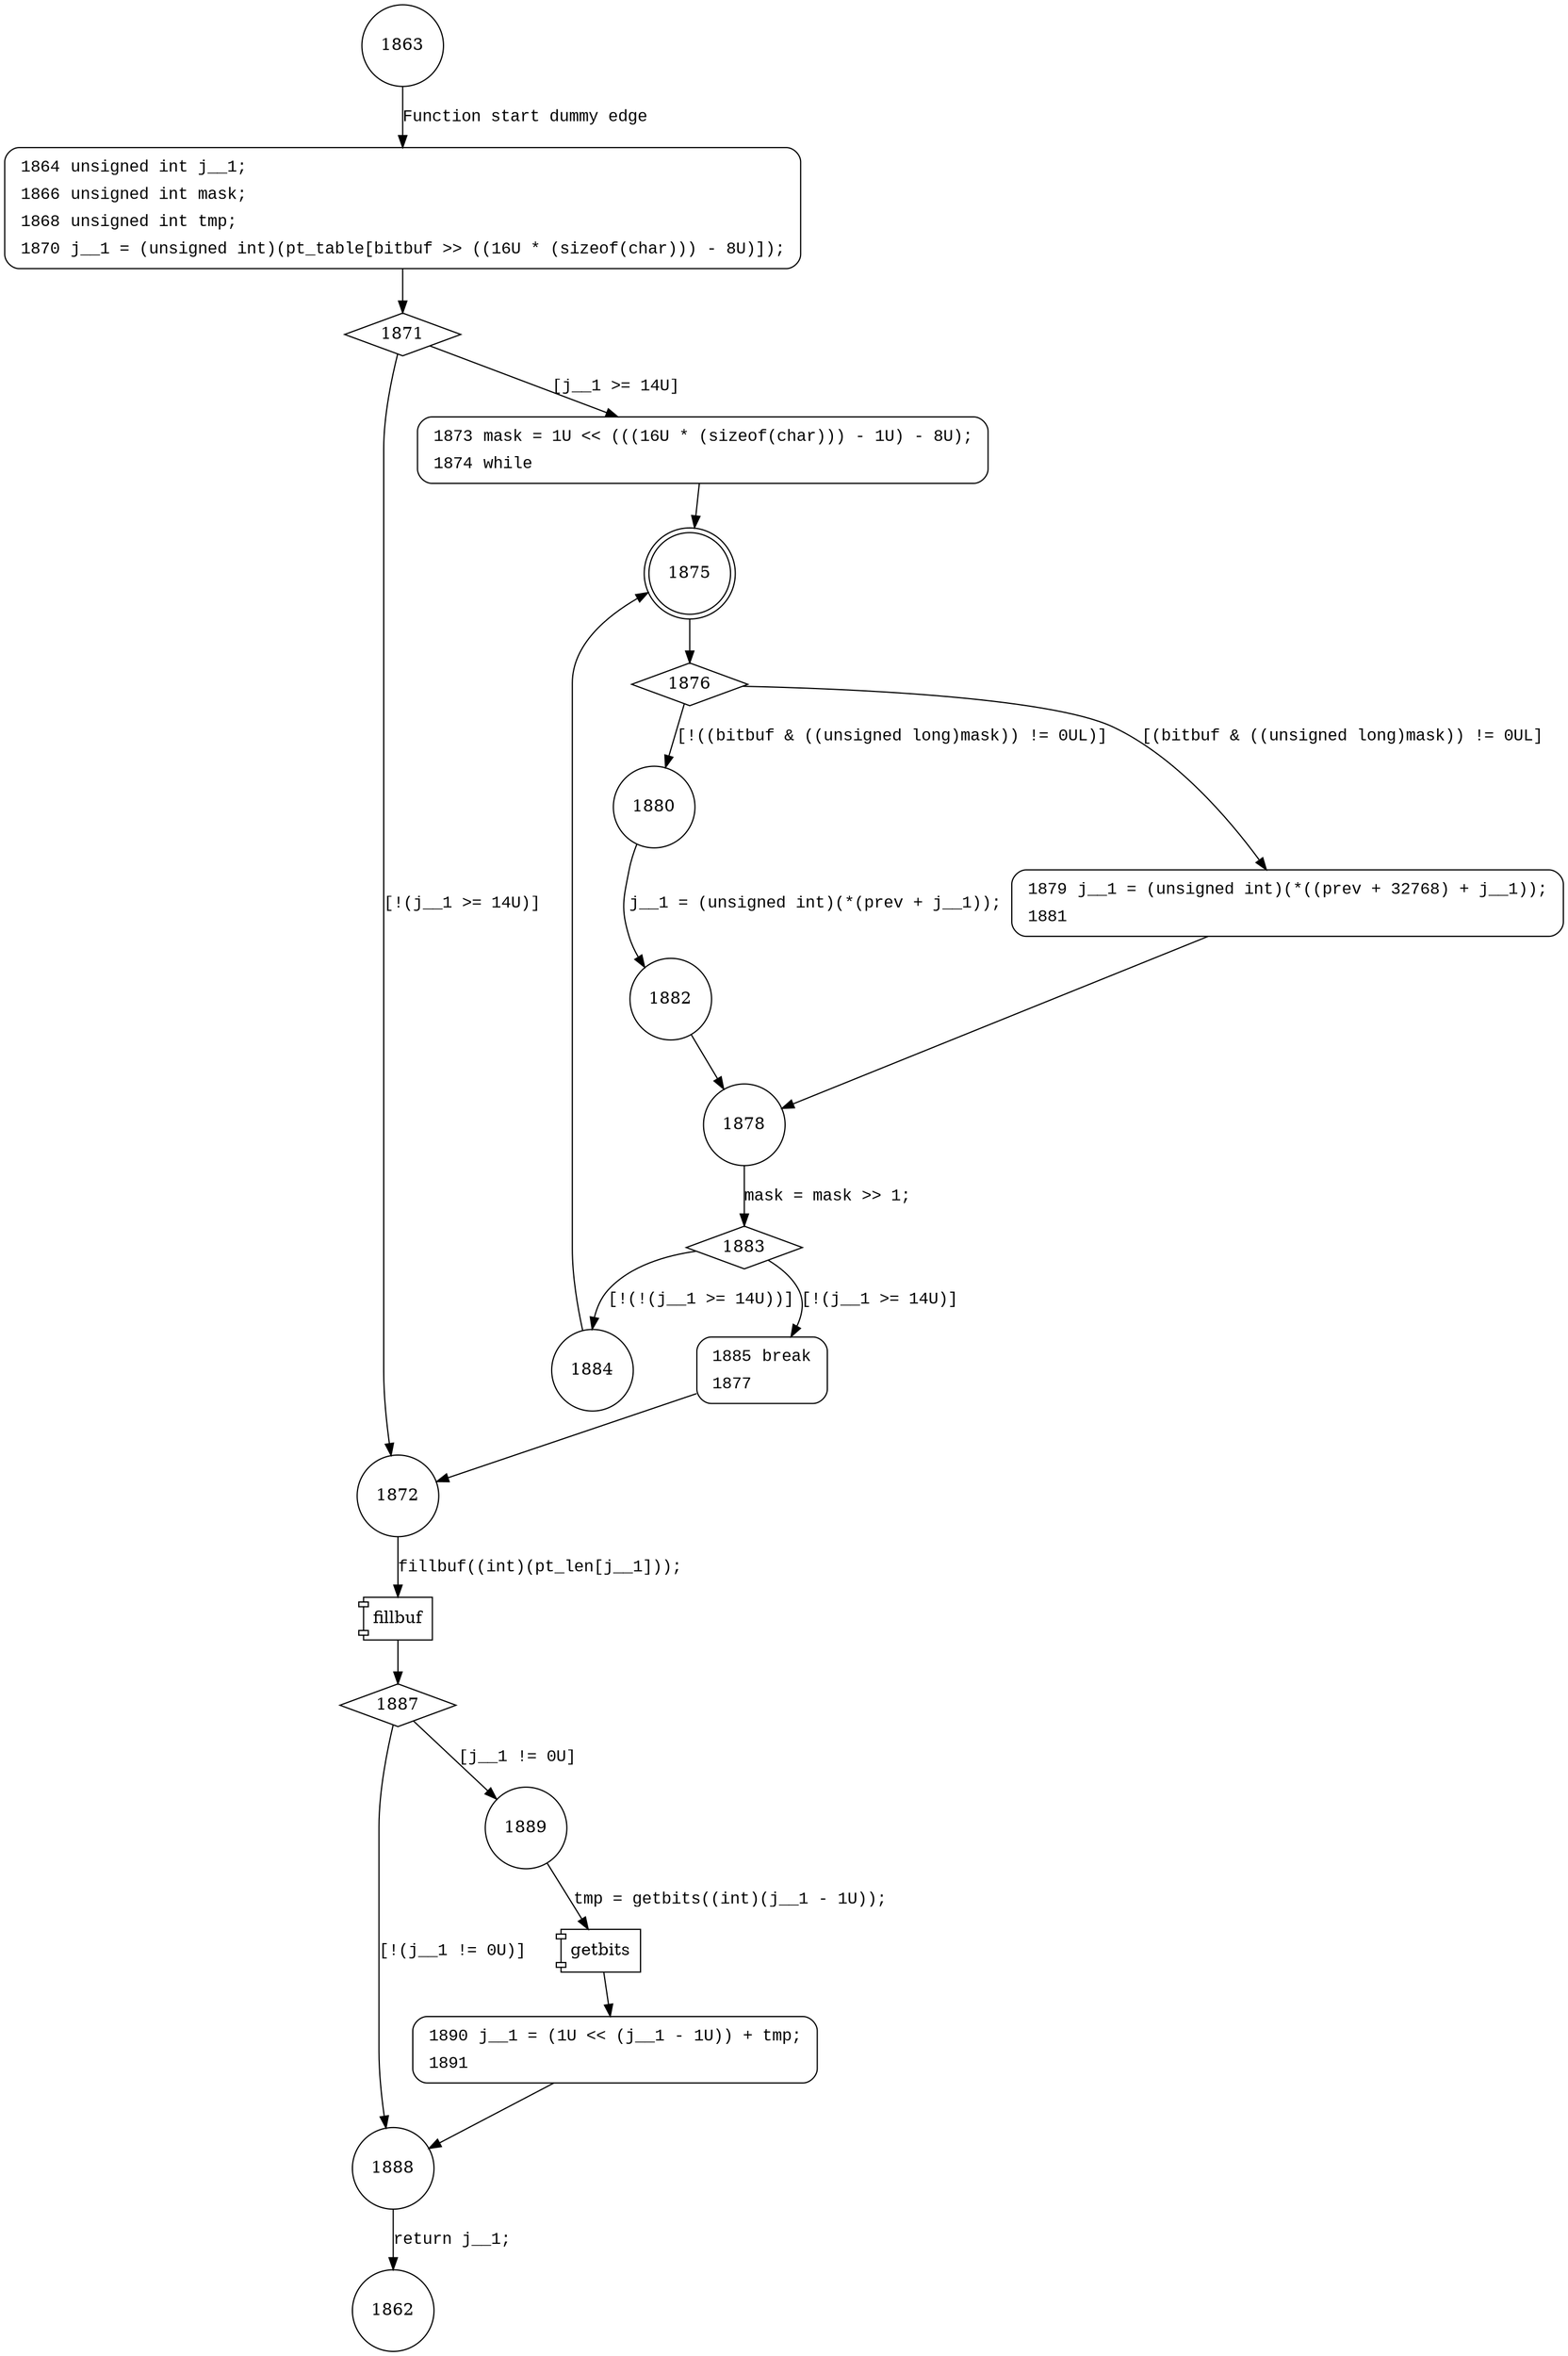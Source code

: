 digraph decode_p {
1863 [shape="circle"]
1864 [shape="circle"]
1871 [shape="diamond"]
1872 [shape="circle"]
1873 [shape="circle"]
1875 [shape="doublecircle"]
1876 [shape="diamond"]
1880 [shape="circle"]
1879 [shape="circle"]
1878 [shape="circle"]
1883 [shape="diamond"]
1884 [shape="circle"]
1885 [shape="circle"]
1887 [shape="diamond"]
1888 [shape="circle"]
1889 [shape="circle"]
1890 [shape="circle"]
1862 [shape="circle"]
1882 [shape="circle"]
1864 [style="filled,bold" penwidth="1" fillcolor="white" fontname="Courier New" shape="Mrecord" label=<<table border="0" cellborder="0" cellpadding="3" bgcolor="white"><tr><td align="right">1864</td><td align="left">unsigned int j__1;</td></tr><tr><td align="right">1866</td><td align="left">unsigned int mask;</td></tr><tr><td align="right">1868</td><td align="left">unsigned int tmp;</td></tr><tr><td align="right">1870</td><td align="left">j__1 = (unsigned int)(pt_table[bitbuf &gt;&gt; ((16U * (sizeof(char))) - 8U)]);</td></tr></table>>]
1864 -> 1871[label=""]
1873 [style="filled,bold" penwidth="1" fillcolor="white" fontname="Courier New" shape="Mrecord" label=<<table border="0" cellborder="0" cellpadding="3" bgcolor="white"><tr><td align="right">1873</td><td align="left">mask = 1U &lt;&lt; (((16U * (sizeof(char))) - 1U) - 8U);</td></tr><tr><td align="right">1874</td><td align="left">while</td></tr></table>>]
1873 -> 1875[label=""]
1879 [style="filled,bold" penwidth="1" fillcolor="white" fontname="Courier New" shape="Mrecord" label=<<table border="0" cellborder="0" cellpadding="3" bgcolor="white"><tr><td align="right">1879</td><td align="left">j__1 = (unsigned int)(*((prev + 32768) + j__1));</td></tr><tr><td align="right">1881</td><td align="left"></td></tr></table>>]
1879 -> 1878[label=""]
1885 [style="filled,bold" penwidth="1" fillcolor="white" fontname="Courier New" shape="Mrecord" label=<<table border="0" cellborder="0" cellpadding="3" bgcolor="white"><tr><td align="right">1885</td><td align="left">break</td></tr><tr><td align="right">1877</td><td align="left"></td></tr></table>>]
1885 -> 1872[label=""]
1890 [style="filled,bold" penwidth="1" fillcolor="white" fontname="Courier New" shape="Mrecord" label=<<table border="0" cellborder="0" cellpadding="3" bgcolor="white"><tr><td align="right">1890</td><td align="left">j__1 = (1U &lt;&lt; (j__1 - 1U)) + tmp;</td></tr><tr><td align="right">1891</td><td align="left"></td></tr></table>>]
1890 -> 1888[label=""]
1863 -> 1864 [label="Function start dummy edge" fontname="Courier New"]
1871 -> 1872 [label="[!(j__1 >= 14U)]" fontname="Courier New"]
1871 -> 1873 [label="[j__1 >= 14U]" fontname="Courier New"]
1875 -> 1876 [label="" fontname="Courier New"]
1876 -> 1880 [label="[!((bitbuf & ((unsigned long)mask)) != 0UL)]" fontname="Courier New"]
1876 -> 1879 [label="[(bitbuf & ((unsigned long)mask)) != 0UL]" fontname="Courier New"]
1878 -> 1883 [label="mask = mask >> 1;" fontname="Courier New"]
1883 -> 1884 [label="[!(!(j__1 >= 14U))]" fontname="Courier New"]
1883 -> 1885 [label="[!(j__1 >= 14U)]" fontname="Courier New"]
100133 [shape="component" label="fillbuf"]
1872 -> 100133 [label="fillbuf((int)(pt_len[j__1]));" fontname="Courier New"]
100133 -> 1887 [label="" fontname="Courier New"]
1887 -> 1888 [label="[!(j__1 != 0U)]" fontname="Courier New"]
1887 -> 1889 [label="[j__1 != 0U]" fontname="Courier New"]
100134 [shape="component" label="getbits"]
1889 -> 100134 [label="tmp = getbits((int)(j__1 - 1U));" fontname="Courier New"]
100134 -> 1890 [label="" fontname="Courier New"]
1888 -> 1862 [label="return j__1;" fontname="Courier New"]
1880 -> 1882 [label="j__1 = (unsigned int)(*(prev + j__1));" fontname="Courier New"]
1884 -> 1875 [label="" fontname="Courier New"]
1882 -> 1878 [label="" fontname="Courier New"]
}